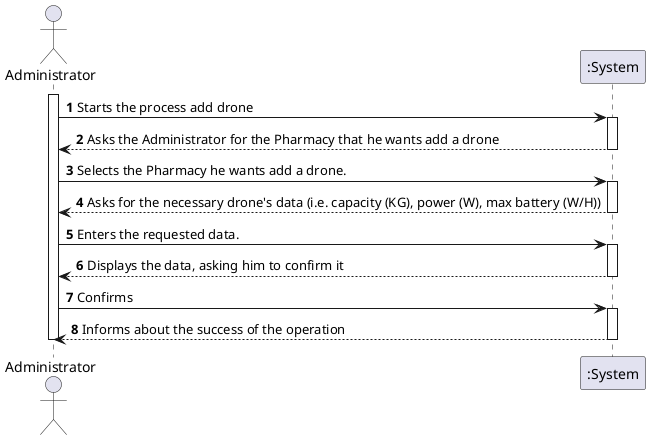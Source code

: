 @startuml
autonumber
actor "Administrator" as ADM

activate ADM
ADM -> ":System" : Starts the process add drone
activate ":System"
":System" --> ADM : Asks the Administrator for the Pharmacy that he wants add a drone
deactivate ":System"

ADM -> ":System" : Selects the Pharmacy he wants add a drone.
activate ":System"
":System" --> ADM : Asks for the necessary drone's data (i.e. capacity (KG), power (W), max battery (W/H))
deactivate ":System"

ADM -> ":System" : Enters the requested data.
activate ":System"
":System" --> ADM : Displays the data, asking him to confirm it
deactivate ":System"

ADM -> ":System" :  Confirms
activate ":System"
":System" --> ADM :  Informs about the success of the operation
deactivate ":System"

deactivate ADM

@enduml
